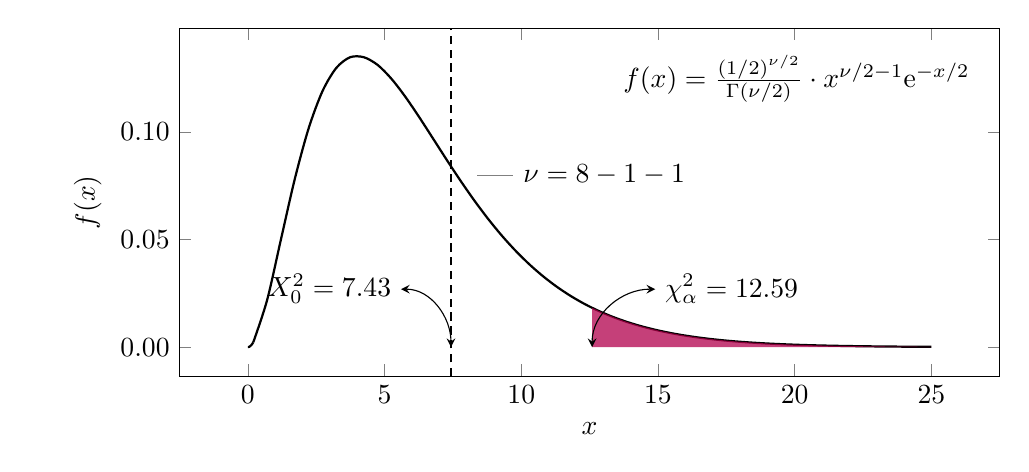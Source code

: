 \def\chiright{12.59}
\def\xzero{7.43}
\def\grauliber{6}

\pgfplotsset{
  myplot/.style={
    width=12cm, height=6cm,
    xlabel=$x$, ylabel=$f(x)$,
    samples=30,
    % xlabel style={at={(1,0)}, anchor=west},
    % ylabel style={rotate=-90, at={(0,1)}, anchor=east},
    legend style={draw=none, fill=none},
    yticklabel style={
      /pgf/number format/fixed,
      /pgf/number format/fixed zerofill,
      /pgf/number format/precision=2
    }
  }
}

\begin{tikzpicture}[
  >=stealth,
  Red/.style={
    draw=none, text opacity=1, fill=red!70!blue, fill opacity=0.75
  },
  Yellow/.style={
    draw=none, text opacity=1, fill=yellow, fill opacity=0.25
  },
  declare function={
    gamma(\z)=
    (2.507*sqrt(1/\z)+0.209*(1/\z)^(1.5)+
    0.009*(1/\z)^(2.5)-(174.211*(1/\z)^(3.5))/25920-
    (715.642*(1/\z)^(4.5))/1244160)*exp((-ln(1/\z)-1)*\z);
  },
  declare function={
    chisquare(\x,\nu)=
    ((1/2)^(\nu/2))*\x^((\nu/2)-1)*exp(-(1/2)*\x)/gamma(\nu/2);
  }]

  \begin{axis}[myplot]
    \addplot[samples at={0.2,0.19,...,0}, thick]
      {chisquare(x,\grauliber)} -- (0,0);
    \addplot[samples=50, thick, smooth, domain=0.2:25]
      {chisquare(x,\grauliber)}
      node[pos=0.3, right, pin={right:$\nu=8-1-1$}] {};
    \addplot[Red, domain=\chiright:25]
      {chisquare(x,\grauliber)} \closedcycle;
    \path[<->, draw] (axis cs: \chiright,0)
      to[out=90, in=180] (axis description cs: 0.58,0.25)
      node[right] {$\chi^2_{\alpha}=\chiright$};
    \path[<->, draw] (axis cs: \xzero,0)
      to[out=90, in=0] (axis description cs: 0.27,0.25)
      node[left] {$X_0^2=\xzero$};
    \draw[densely dashed] ({rel axis cs:0,0} -| {axis cs: \xzero, 0})
      -- ({rel axis cs:0,1} -| {axis cs: \xzero, 0});
    \node[rotate=0, anchor=north east]
      at (axis description cs: 0.975, 0.95)
      {$f(x) = \frac{(1/2)^{\nu/2}}{\Gamma(\nu/2)}\cdot
        x^{\nu/2-1} \text{e}^{-x/2}$};
  \end{axis}
\end{tikzpicture}